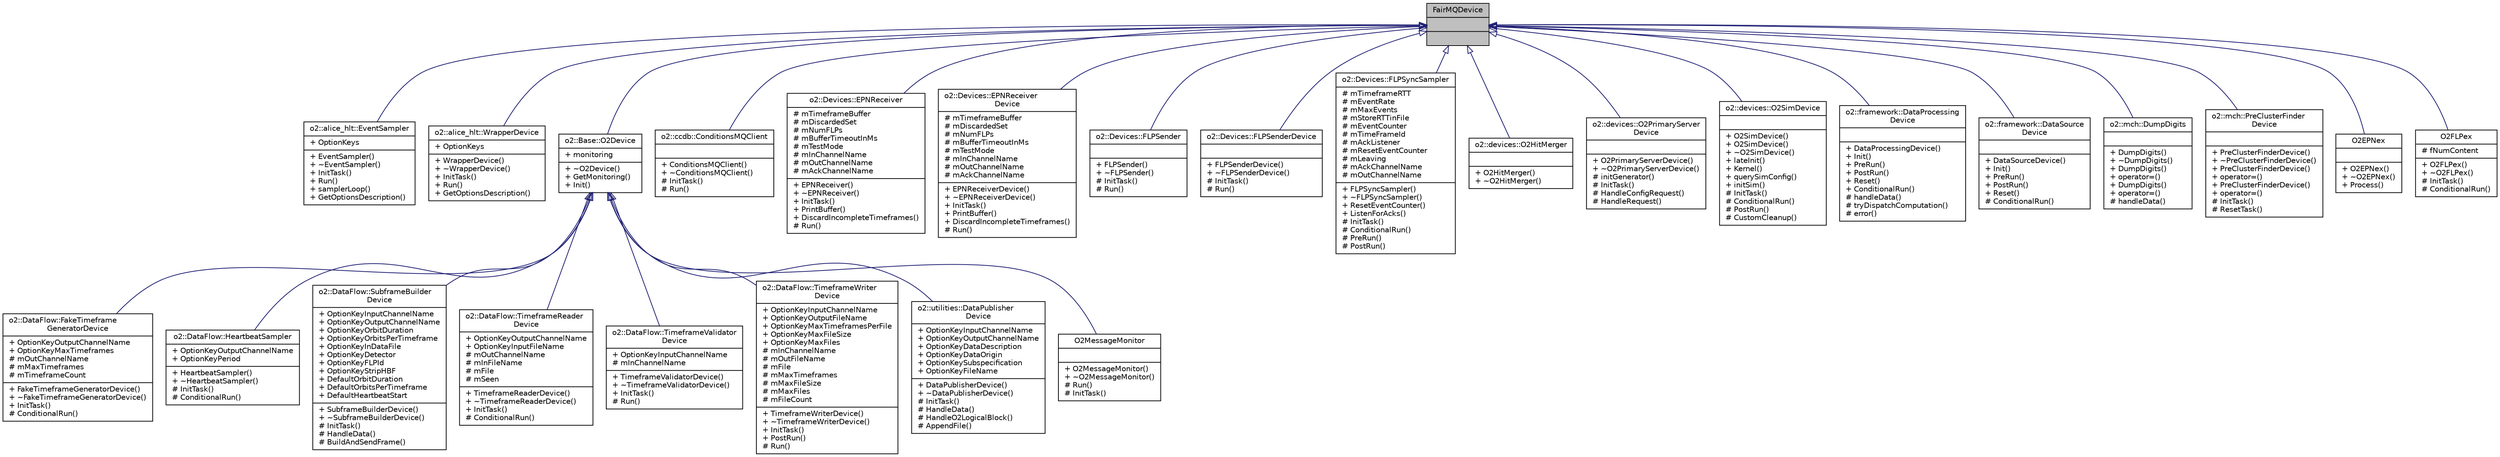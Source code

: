 digraph "FairMQDevice"
{
 // INTERACTIVE_SVG=YES
  bgcolor="transparent";
  edge [fontname="Helvetica",fontsize="10",labelfontname="Helvetica",labelfontsize="10"];
  node [fontname="Helvetica",fontsize="10",shape=record];
  Node1 [label="{FairMQDevice\n||}",height=0.2,width=0.4,color="black", fillcolor="grey75", style="filled" fontcolor="black"];
  Node1 -> Node2 [dir="back",color="midnightblue",fontsize="10",style="solid",arrowtail="onormal",fontname="Helvetica"];
  Node2 [label="{o2::alice_hlt::EventSampler\n|+ OptionKeys\l|+ EventSampler()\l+ ~EventSampler()\l+ InitTask()\l+ Run()\l+ samplerLoop()\l+ GetOptionsDescription()\l}",height=0.2,width=0.4,color="black",URL="$d7/dd9/classo2_1_1alice__hlt_1_1EventSampler.html"];
  Node1 -> Node3 [dir="back",color="midnightblue",fontsize="10",style="solid",arrowtail="onormal",fontname="Helvetica"];
  Node3 [label="{o2::alice_hlt::WrapperDevice\n|+ OptionKeys\l|+ WrapperDevice()\l+ ~WrapperDevice()\l+ InitTask()\l+ Run()\l+ GetOptionsDescription()\l}",height=0.2,width=0.4,color="black",URL="$d5/df3/classo2_1_1alice__hlt_1_1WrapperDevice.html"];
  Node1 -> Node4 [dir="back",color="midnightblue",fontsize="10",style="solid",arrowtail="onormal",fontname="Helvetica"];
  Node4 [label="{o2::Base::O2Device\n|+ monitoring\l|+ ~O2Device()\l+ GetMonitoring()\l+ Init()\l}",height=0.2,width=0.4,color="black",URL="$da/df6/classo2_1_1Base_1_1O2Device.html"];
  Node4 -> Node5 [dir="back",color="midnightblue",fontsize="10",style="solid",arrowtail="onormal",fontname="Helvetica"];
  Node5 [label="{o2::DataFlow::FakeTimeframe\lGeneratorDevice\n|+ OptionKeyOutputChannelName\l+ OptionKeyMaxTimeframes\l# mOutChannelName\l# mMaxTimeframes\l# mTimeframeCount\l|+ FakeTimeframeGeneratorDevice()\l+ ~FakeTimeframeGeneratorDevice()\l+ InitTask()\l# ConditionalRun()\l}",height=0.2,width=0.4,color="black",URL="$d2/d4c/classo2_1_1DataFlow_1_1FakeTimeframeGeneratorDevice.html",tooltip="A device which writes to file the timeframes. "];
  Node4 -> Node6 [dir="back",color="midnightblue",fontsize="10",style="solid",arrowtail="onormal",fontname="Helvetica"];
  Node6 [label="{o2::DataFlow::HeartbeatSampler\n|+ OptionKeyOutputChannelName\l+ OptionKeyPeriod\l|+ HeartbeatSampler()\l+ ~HeartbeatSampler()\l# InitTask()\l# ConditionalRun()\l}",height=0.2,width=0.4,color="black",URL="$d3/d5a/classo2_1_1DataFlow_1_1HeartbeatSampler.html",tooltip="A sampler for heartbeat triggers. "];
  Node4 -> Node7 [dir="back",color="midnightblue",fontsize="10",style="solid",arrowtail="onormal",fontname="Helvetica"];
  Node7 [label="{o2::DataFlow::SubframeBuilder\lDevice\n|+ OptionKeyInputChannelName\l+ OptionKeyOutputChannelName\l+ OptionKeyOrbitDuration\l+ OptionKeyOrbitsPerTimeframe\l+ OptionKeyInDataFile\l+ OptionKeyDetector\l+ OptionKeyFLPId\l+ OptionKeyStripHBF\l+ DefaultOrbitDuration\l+ DefaultOrbitsPerTimeframe\l+ DefaultHeartbeatStart\l|+ SubframeBuilderDevice()\l+ ~SubframeBuilderDevice()\l# InitTask()\l# HandleData()\l# BuildAndSendFrame()\l}",height=0.2,width=0.4,color="black",URL="$db/ded/classo2_1_1DataFlow_1_1SubframeBuilderDevice.html"];
  Node4 -> Node8 [dir="back",color="midnightblue",fontsize="10",style="solid",arrowtail="onormal",fontname="Helvetica"];
  Node8 [label="{o2::DataFlow::TimeframeReader\lDevice\n|+ OptionKeyOutputChannelName\l+ OptionKeyInputFileName\l# mOutChannelName\l# mInFileName\l# mFile\l# mSeen\l|+ TimeframeReaderDevice()\l+ ~TimeframeReaderDevice()\l+ InitTask()\l# ConditionalRun()\l}",height=0.2,width=0.4,color="black",URL="$d4/dea/classo2_1_1DataFlow_1_1TimeframeReaderDevice.html",tooltip="A device which writes to file the timeframes. "];
  Node4 -> Node9 [dir="back",color="midnightblue",fontsize="10",style="solid",arrowtail="onormal",fontname="Helvetica"];
  Node9 [label="{o2::DataFlow::TimeframeValidator\lDevice\n|+ OptionKeyInputChannelName\l# mInChannelName\l|+ TimeframeValidatorDevice()\l+ ~TimeframeValidatorDevice()\l+ InitTask()\l# Run()\l}",height=0.2,width=0.4,color="black",URL="$d8/d54/classo2_1_1DataFlow_1_1TimeframeValidatorDevice.html",tooltip="A validating device for time frame data (coming from EPN) "];
  Node4 -> Node10 [dir="back",color="midnightblue",fontsize="10",style="solid",arrowtail="onormal",fontname="Helvetica"];
  Node10 [label="{o2::DataFlow::TimeframeWriter\lDevice\n|+ OptionKeyInputChannelName\l+ OptionKeyOutputFileName\l+ OptionKeyMaxTimeframesPerFile\l+ OptionKeyMaxFileSize\l+ OptionKeyMaxFiles\l# mInChannelName\l# mOutFileName\l# mFile\l# mMaxTimeframes\l# mMaxFileSize\l# mMaxFiles\l# mFileCount\l|+ TimeframeWriterDevice()\l+ ~TimeframeWriterDevice()\l+ InitTask()\l+ PostRun()\l# Run()\l}",height=0.2,width=0.4,color="black",URL="$d0/d3e/classo2_1_1DataFlow_1_1TimeframeWriterDevice.html",tooltip="A device which writes to file the timeframes. "];
  Node4 -> Node11 [dir="back",color="midnightblue",fontsize="10",style="solid",arrowtail="onormal",fontname="Helvetica"];
  Node11 [label="{o2::utilities::DataPublisher\lDevice\n|+ OptionKeyInputChannelName\l+ OptionKeyOutputChannelName\l+ OptionKeyDataDescription\l+ OptionKeyDataOrigin\l+ OptionKeySubspecification\l+ OptionKeyFileName\l|+ DataPublisherDevice()\l+ ~DataPublisherDevice()\l# InitTask()\l# HandleData()\l# HandleO2LogicalBlock()\l# AppendFile()\l}",height=0.2,width=0.4,color="black",URL="$d7/dd8/classo2_1_1utilities_1_1DataPublisherDevice.html"];
  Node4 -> Node12 [dir="back",color="midnightblue",fontsize="10",style="solid",arrowtail="onormal",fontname="Helvetica"];
  Node12 [label="{O2MessageMonitor\n||+ O2MessageMonitor()\l+ ~O2MessageMonitor()\l# Run()\l# InitTask()\l}",height=0.2,width=0.4,color="black",URL="$de/d01/classO2MessageMonitor.html"];
  Node1 -> Node13 [dir="back",color="midnightblue",fontsize="10",style="solid",arrowtail="onormal",fontname="Helvetica"];
  Node13 [label="{o2::ccdb::ConditionsMQClient\n||+ ConditionsMQClient()\l+ ~ConditionsMQClient()\l# InitTask()\l# Run()\l}",height=0.2,width=0.4,color="black",URL="$dc/d52/classo2_1_1ccdb_1_1ConditionsMQClient.html"];
  Node1 -> Node14 [dir="back",color="midnightblue",fontsize="10",style="solid",arrowtail="onormal",fontname="Helvetica"];
  Node14 [label="{o2::Devices::EPNReceiver\n|# mTimeframeBuffer\l# mDiscardedSet\l# mNumFLPs\l# mBufferTimeoutInMs\l# mTestMode\l# mInChannelName\l# mOutChannelName\l# mAckChannelName\l|+ EPNReceiver()\l+ ~EPNReceiver()\l+ InitTask()\l+ PrintBuffer()\l+ DiscardIncompleteTimeframes()\l# Run()\l}",height=0.2,width=0.4,color="black",URL="$df/d95/classo2_1_1Devices_1_1EPNReceiver.html",tooltip="Receives sub-timeframes from the flpSenders and merges these into full timeframes. "];
  Node1 -> Node15 [dir="back",color="midnightblue",fontsize="10",style="solid",arrowtail="onormal",fontname="Helvetica"];
  Node15 [label="{o2::Devices::EPNReceiver\lDevice\n|# mTimeframeBuffer\l# mDiscardedSet\l# mNumFLPs\l# mBufferTimeoutInMs\l# mTestMode\l# mInChannelName\l# mOutChannelName\l# mAckChannelName\l|+ EPNReceiverDevice()\l+ ~EPNReceiverDevice()\l+ InitTask()\l+ PrintBuffer()\l+ DiscardIncompleteTimeframes()\l# Run()\l}",height=0.2,width=0.4,color="black",URL="$d5/d70/classo2_1_1Devices_1_1EPNReceiverDevice.html",tooltip="Receives sub-timeframes from the flpSenders and merges these into full timeframes. "];
  Node1 -> Node16 [dir="back",color="midnightblue",fontsize="10",style="solid",arrowtail="onormal",fontname="Helvetica"];
  Node16 [label="{o2::Devices::FLPSender\n||+ FLPSender()\l+ ~FLPSender()\l# InitTask()\l# Run()\l}",height=0.2,width=0.4,color="black",URL="$da/d8b/classo2_1_1Devices_1_1FLPSender.html"];
  Node1 -> Node17 [dir="back",color="midnightblue",fontsize="10",style="solid",arrowtail="onormal",fontname="Helvetica"];
  Node17 [label="{o2::Devices::FLPSenderDevice\n||+ FLPSenderDevice()\l+ ~FLPSenderDevice()\l# InitTask()\l# Run()\l}",height=0.2,width=0.4,color="black",URL="$d3/db6/classo2_1_1Devices_1_1FLPSenderDevice.html"];
  Node1 -> Node18 [dir="back",color="midnightblue",fontsize="10",style="solid",arrowtail="onormal",fontname="Helvetica"];
  Node18 [label="{o2::Devices::FLPSyncSampler\n|# mTimeframeRTT\l# mEventRate\l# mMaxEvents\l# mStoreRTTinFile\l# mEventCounter\l# mTimeFrameId\l# mAckListener\l# mResetEventCounter\l# mLeaving\l# mAckChannelName\l# mOutChannelName\l|+ FLPSyncSampler()\l+ ~FLPSyncSampler()\l+ ResetEventCounter()\l+ ListenForAcks()\l# InitTask()\l# ConditionalRun()\l# PreRun()\l# PostRun()\l}",height=0.2,width=0.4,color="black",URL="$d9/dbe/classo2_1_1Devices_1_1FLPSyncSampler.html",tooltip="Publishes timeframes IDs for flpSenders (used only in test mode) "];
  Node1 -> Node19 [dir="back",color="midnightblue",fontsize="10",style="solid",arrowtail="onormal",fontname="Helvetica"];
  Node19 [label="{o2::devices::O2HitMerger\n||+ O2HitMerger()\l+ ~O2HitMerger()\l}",height=0.2,width=0.4,color="black",URL="$d7/d4c/classo2_1_1devices_1_1O2HitMerger.html"];
  Node1 -> Node20 [dir="back",color="midnightblue",fontsize="10",style="solid",arrowtail="onormal",fontname="Helvetica"];
  Node20 [label="{o2::devices::O2PrimaryServer\lDevice\n||+ O2PrimaryServerDevice()\l+ ~O2PrimaryServerDevice()\l# initGenerator()\l# InitTask()\l# HandleConfigRequest()\l# HandleRequest()\l}",height=0.2,width=0.4,color="black",URL="$d3/d9a/classo2_1_1devices_1_1O2PrimaryServerDevice.html"];
  Node1 -> Node21 [dir="back",color="midnightblue",fontsize="10",style="solid",arrowtail="onormal",fontname="Helvetica"];
  Node21 [label="{o2::devices::O2SimDevice\n||+ O2SimDevice()\l+ O2SimDevice()\l+ ~O2SimDevice()\l+ lateInit()\l+ Kernel()\l+ querySimConfig()\l+ initSim()\l# InitTask()\l# ConditionalRun()\l# PostRun()\l# CustomCleanup()\l}",height=0.2,width=0.4,color="black",URL="$db/dd9/classo2_1_1devices_1_1O2SimDevice.html"];
  Node1 -> Node22 [dir="back",color="midnightblue",fontsize="10",style="solid",arrowtail="onormal",fontname="Helvetica"];
  Node22 [label="{o2::framework::DataProcessing\lDevice\n||+ DataProcessingDevice()\l+ Init()\l+ PreRun()\l+ PostRun()\l+ Reset()\l+ ConditionalRun()\l# handleData()\l# tryDispatchComputation()\l# error()\l}",height=0.2,width=0.4,color="black",URL="$d4/d56/classo2_1_1framework_1_1DataProcessingDevice.html"];
  Node1 -> Node23 [dir="back",color="midnightblue",fontsize="10",style="solid",arrowtail="onormal",fontname="Helvetica"];
  Node23 [label="{o2::framework::DataSource\lDevice\n||+ DataSourceDevice()\l+ Init()\l+ PreRun()\l+ PostRun()\l+ Reset()\l# ConditionalRun()\l}",height=0.2,width=0.4,color="black",URL="$de/d58/classo2_1_1framework_1_1DataSourceDevice.html"];
  Node1 -> Node24 [dir="back",color="midnightblue",fontsize="10",style="solid",arrowtail="onormal",fontname="Helvetica"];
  Node24 [label="{o2::mch::DumpDigits\n||+ DumpDigits()\l+ ~DumpDigits()\l+ DumpDigits()\l+ operator=()\l+ DumpDigits()\l+ operator=()\l# handleData()\l}",height=0.2,width=0.4,color="black",URL="$d3/d75/classo2_1_1mch_1_1DumpDigits.html"];
  Node1 -> Node25 [dir="back",color="midnightblue",fontsize="10",style="solid",arrowtail="onormal",fontname="Helvetica"];
  Node25 [label="{o2::mch::PreClusterFinder\lDevice\n||+ PreClusterFinderDevice()\l+ ~PreClusterFinderDevice()\l+ PreClusterFinderDevice()\l+ operator=()\l+ PreClusterFinderDevice()\l+ operator=()\l# InitTask()\l# ResetTask()\l}",height=0.2,width=0.4,color="black",URL="$d7/dc2/classo2_1_1mch_1_1PreClusterFinderDevice.html"];
  Node1 -> Node26 [dir="back",color="midnightblue",fontsize="10",style="solid",arrowtail="onormal",fontname="Helvetica"];
  Node26 [label="{O2EPNex\n||+ O2EPNex()\l+ ~O2EPNex()\l+ Process()\l}",height=0.2,width=0.4,color="black",URL="$d3/d79/classO2EPNex.html"];
  Node1 -> Node27 [dir="back",color="midnightblue",fontsize="10",style="solid",arrowtail="onormal",fontname="Helvetica"];
  Node27 [label="{O2FLPex\n|# fNumContent\l|+ O2FLPex()\l+ ~O2FLPex()\l# InitTask()\l# ConditionalRun()\l}",height=0.2,width=0.4,color="black",URL="$d4/d82/classO2FLPex.html"];
}
